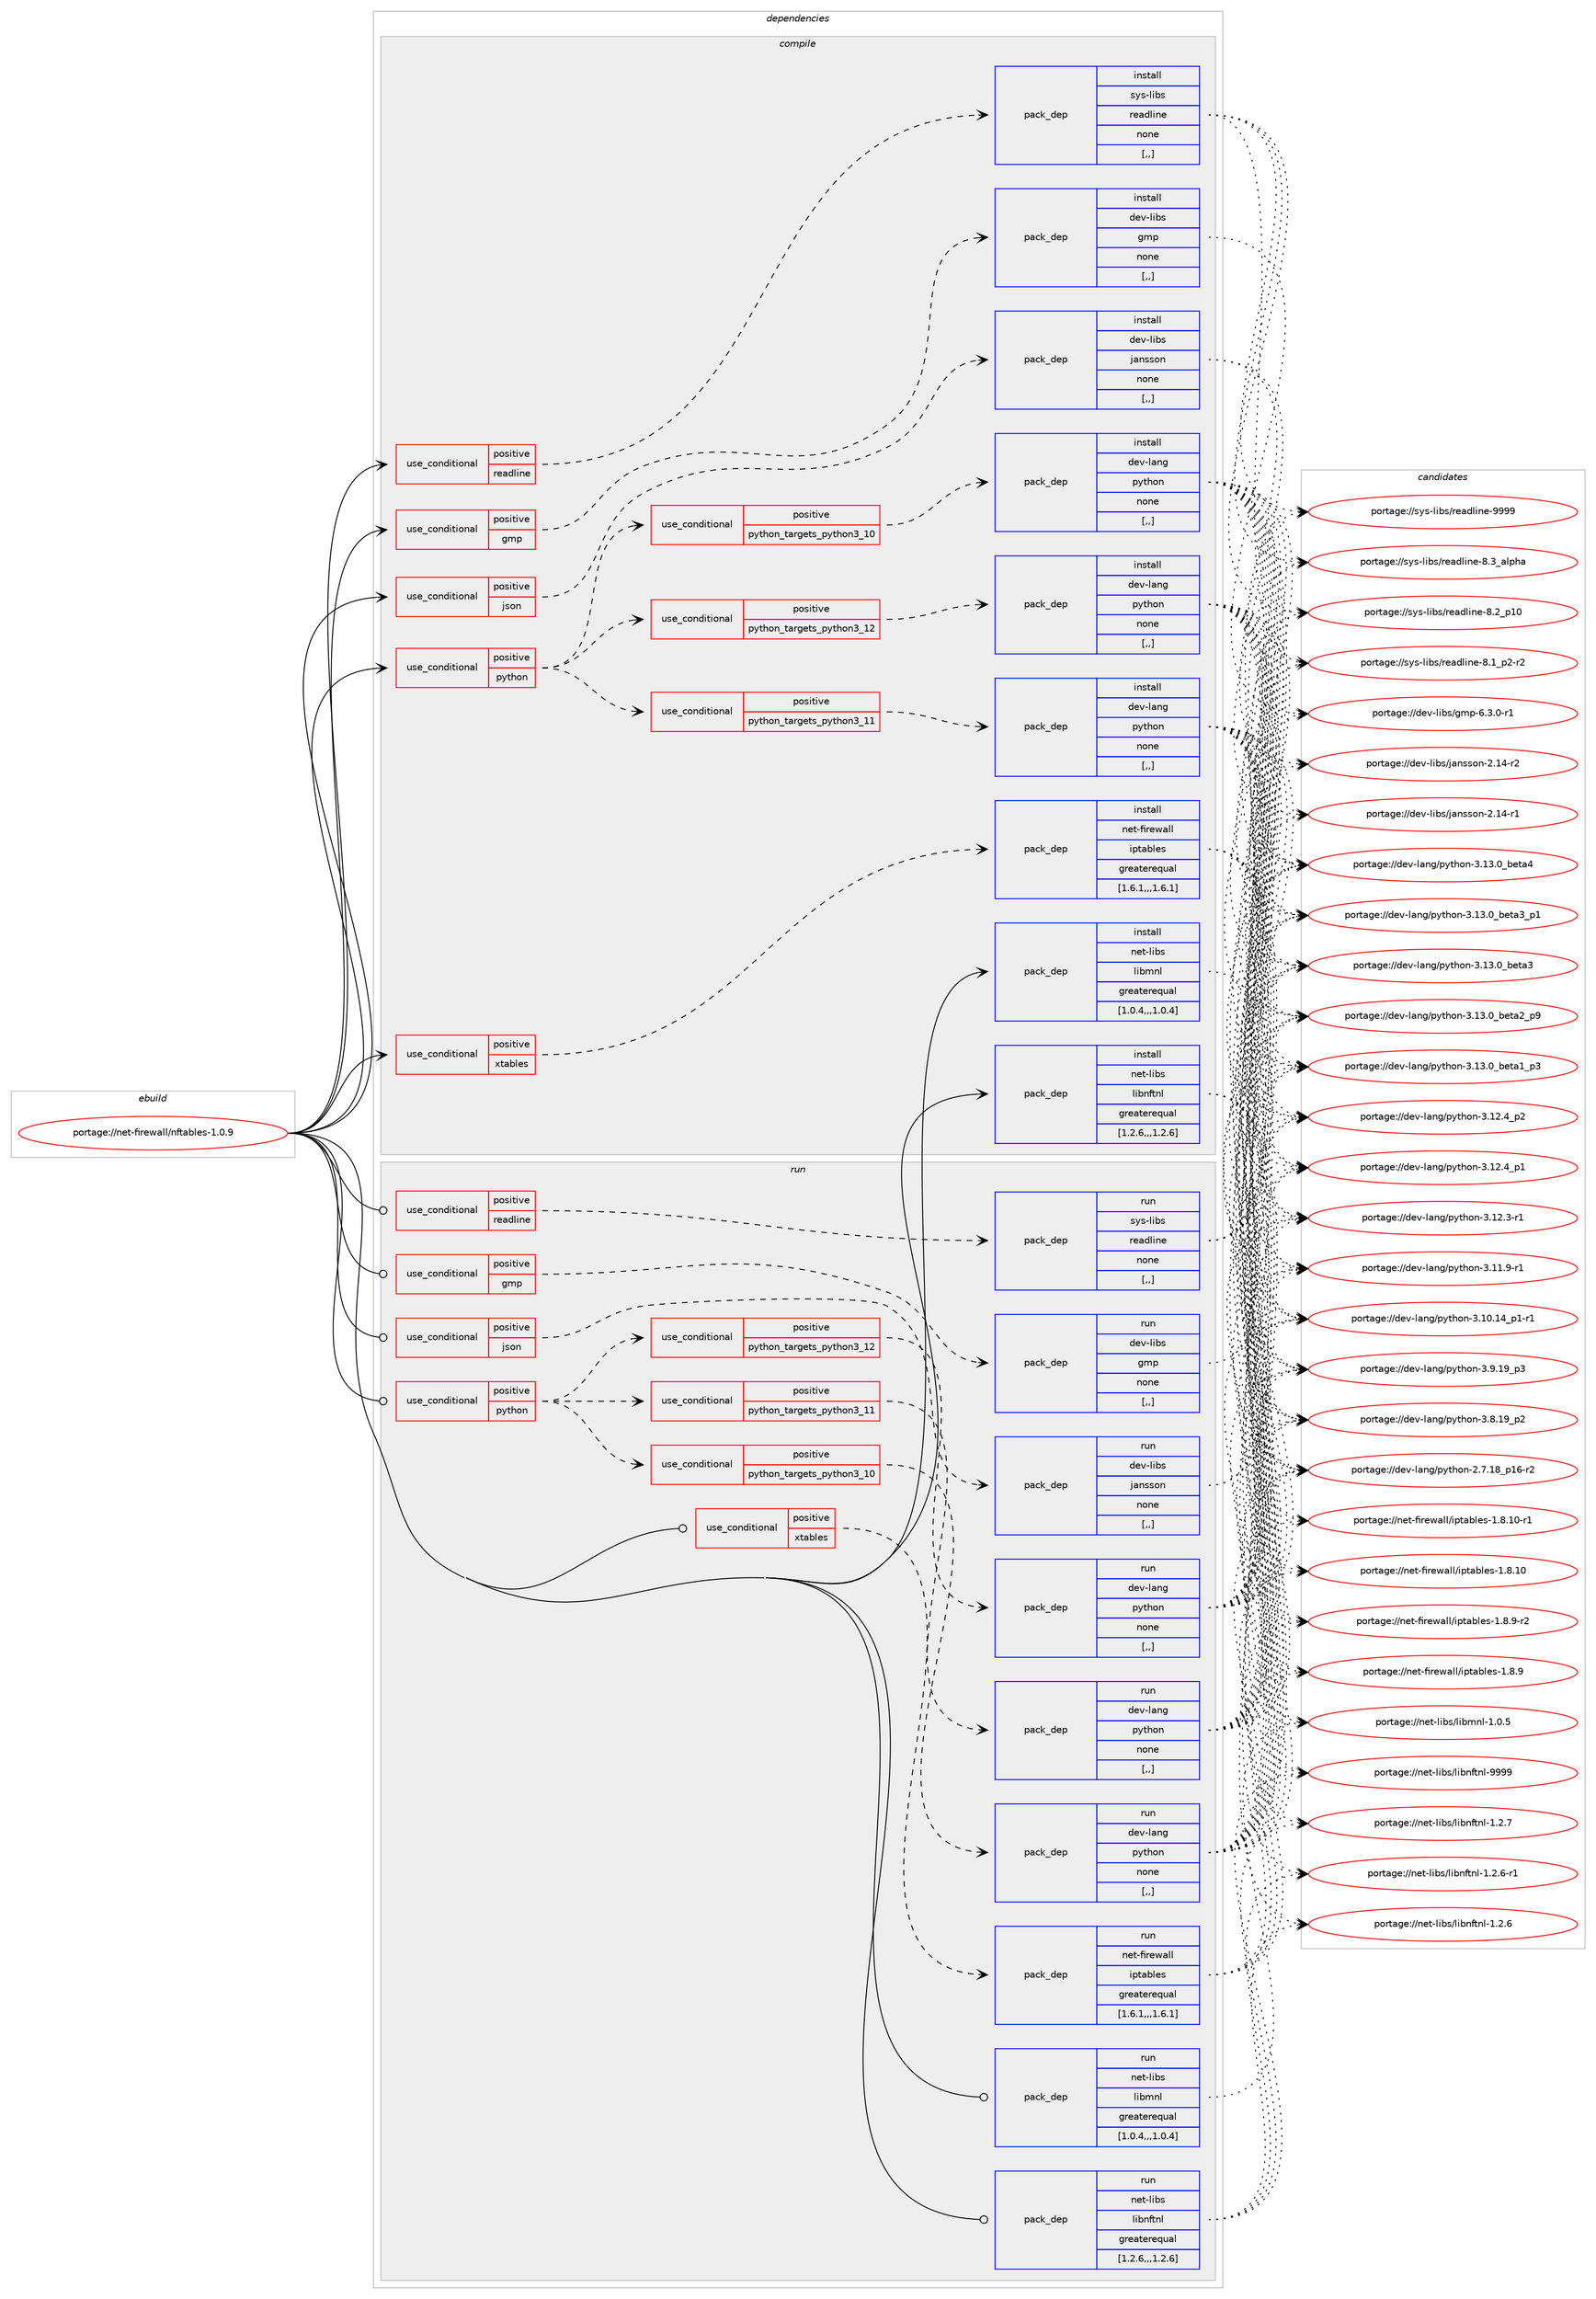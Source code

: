 digraph prolog {

# *************
# Graph options
# *************

newrank=true;
concentrate=true;
compound=true;
graph [rankdir=LR,fontname=Helvetica,fontsize=10,ranksep=1.5];#, ranksep=2.5, nodesep=0.2];
edge  [arrowhead=vee];
node  [fontname=Helvetica,fontsize=10];

# **********
# The ebuild
# **********

subgraph cluster_leftcol {
color=gray;
label=<<i>ebuild</i>>;
id [label="portage://net-firewall/nftables-1.0.9", color=red, width=4, href="../net-firewall/nftables-1.0.9.svg"];
}

# ****************
# The dependencies
# ****************

subgraph cluster_midcol {
color=gray;
label=<<i>dependencies</i>>;
subgraph cluster_compile {
fillcolor="#eeeeee";
style=filled;
label=<<i>compile</i>>;
subgraph cond90070 {
dependency346948 [label=<<TABLE BORDER="0" CELLBORDER="1" CELLSPACING="0" CELLPADDING="4"><TR><TD ROWSPAN="3" CELLPADDING="10">use_conditional</TD></TR><TR><TD>positive</TD></TR><TR><TD>gmp</TD></TR></TABLE>>, shape=none, color=red];
subgraph pack254285 {
dependency346949 [label=<<TABLE BORDER="0" CELLBORDER="1" CELLSPACING="0" CELLPADDING="4" WIDTH="220"><TR><TD ROWSPAN="6" CELLPADDING="30">pack_dep</TD></TR><TR><TD WIDTH="110">install</TD></TR><TR><TD>dev-libs</TD></TR><TR><TD>gmp</TD></TR><TR><TD>none</TD></TR><TR><TD>[,,]</TD></TR></TABLE>>, shape=none, color=blue];
}
dependency346948:e -> dependency346949:w [weight=20,style="dashed",arrowhead="vee"];
}
id:e -> dependency346948:w [weight=20,style="solid",arrowhead="vee"];
subgraph cond90071 {
dependency346950 [label=<<TABLE BORDER="0" CELLBORDER="1" CELLSPACING="0" CELLPADDING="4"><TR><TD ROWSPAN="3" CELLPADDING="10">use_conditional</TD></TR><TR><TD>positive</TD></TR><TR><TD>json</TD></TR></TABLE>>, shape=none, color=red];
subgraph pack254286 {
dependency346951 [label=<<TABLE BORDER="0" CELLBORDER="1" CELLSPACING="0" CELLPADDING="4" WIDTH="220"><TR><TD ROWSPAN="6" CELLPADDING="30">pack_dep</TD></TR><TR><TD WIDTH="110">install</TD></TR><TR><TD>dev-libs</TD></TR><TR><TD>jansson</TD></TR><TR><TD>none</TD></TR><TR><TD>[,,]</TD></TR></TABLE>>, shape=none, color=blue];
}
dependency346950:e -> dependency346951:w [weight=20,style="dashed",arrowhead="vee"];
}
id:e -> dependency346950:w [weight=20,style="solid",arrowhead="vee"];
subgraph cond90072 {
dependency346952 [label=<<TABLE BORDER="0" CELLBORDER="1" CELLSPACING="0" CELLPADDING="4"><TR><TD ROWSPAN="3" CELLPADDING="10">use_conditional</TD></TR><TR><TD>positive</TD></TR><TR><TD>python</TD></TR></TABLE>>, shape=none, color=red];
subgraph cond90073 {
dependency346953 [label=<<TABLE BORDER="0" CELLBORDER="1" CELLSPACING="0" CELLPADDING="4"><TR><TD ROWSPAN="3" CELLPADDING="10">use_conditional</TD></TR><TR><TD>positive</TD></TR><TR><TD>python_targets_python3_10</TD></TR></TABLE>>, shape=none, color=red];
subgraph pack254287 {
dependency346954 [label=<<TABLE BORDER="0" CELLBORDER="1" CELLSPACING="0" CELLPADDING="4" WIDTH="220"><TR><TD ROWSPAN="6" CELLPADDING="30">pack_dep</TD></TR><TR><TD WIDTH="110">install</TD></TR><TR><TD>dev-lang</TD></TR><TR><TD>python</TD></TR><TR><TD>none</TD></TR><TR><TD>[,,]</TD></TR></TABLE>>, shape=none, color=blue];
}
dependency346953:e -> dependency346954:w [weight=20,style="dashed",arrowhead="vee"];
}
dependency346952:e -> dependency346953:w [weight=20,style="dashed",arrowhead="vee"];
subgraph cond90074 {
dependency346955 [label=<<TABLE BORDER="0" CELLBORDER="1" CELLSPACING="0" CELLPADDING="4"><TR><TD ROWSPAN="3" CELLPADDING="10">use_conditional</TD></TR><TR><TD>positive</TD></TR><TR><TD>python_targets_python3_11</TD></TR></TABLE>>, shape=none, color=red];
subgraph pack254288 {
dependency346956 [label=<<TABLE BORDER="0" CELLBORDER="1" CELLSPACING="0" CELLPADDING="4" WIDTH="220"><TR><TD ROWSPAN="6" CELLPADDING="30">pack_dep</TD></TR><TR><TD WIDTH="110">install</TD></TR><TR><TD>dev-lang</TD></TR><TR><TD>python</TD></TR><TR><TD>none</TD></TR><TR><TD>[,,]</TD></TR></TABLE>>, shape=none, color=blue];
}
dependency346955:e -> dependency346956:w [weight=20,style="dashed",arrowhead="vee"];
}
dependency346952:e -> dependency346955:w [weight=20,style="dashed",arrowhead="vee"];
subgraph cond90075 {
dependency346957 [label=<<TABLE BORDER="0" CELLBORDER="1" CELLSPACING="0" CELLPADDING="4"><TR><TD ROWSPAN="3" CELLPADDING="10">use_conditional</TD></TR><TR><TD>positive</TD></TR><TR><TD>python_targets_python3_12</TD></TR></TABLE>>, shape=none, color=red];
subgraph pack254289 {
dependency346958 [label=<<TABLE BORDER="0" CELLBORDER="1" CELLSPACING="0" CELLPADDING="4" WIDTH="220"><TR><TD ROWSPAN="6" CELLPADDING="30">pack_dep</TD></TR><TR><TD WIDTH="110">install</TD></TR><TR><TD>dev-lang</TD></TR><TR><TD>python</TD></TR><TR><TD>none</TD></TR><TR><TD>[,,]</TD></TR></TABLE>>, shape=none, color=blue];
}
dependency346957:e -> dependency346958:w [weight=20,style="dashed",arrowhead="vee"];
}
dependency346952:e -> dependency346957:w [weight=20,style="dashed",arrowhead="vee"];
}
id:e -> dependency346952:w [weight=20,style="solid",arrowhead="vee"];
subgraph cond90076 {
dependency346959 [label=<<TABLE BORDER="0" CELLBORDER="1" CELLSPACING="0" CELLPADDING="4"><TR><TD ROWSPAN="3" CELLPADDING="10">use_conditional</TD></TR><TR><TD>positive</TD></TR><TR><TD>readline</TD></TR></TABLE>>, shape=none, color=red];
subgraph pack254290 {
dependency346960 [label=<<TABLE BORDER="0" CELLBORDER="1" CELLSPACING="0" CELLPADDING="4" WIDTH="220"><TR><TD ROWSPAN="6" CELLPADDING="30">pack_dep</TD></TR><TR><TD WIDTH="110">install</TD></TR><TR><TD>sys-libs</TD></TR><TR><TD>readline</TD></TR><TR><TD>none</TD></TR><TR><TD>[,,]</TD></TR></TABLE>>, shape=none, color=blue];
}
dependency346959:e -> dependency346960:w [weight=20,style="dashed",arrowhead="vee"];
}
id:e -> dependency346959:w [weight=20,style="solid",arrowhead="vee"];
subgraph cond90077 {
dependency346961 [label=<<TABLE BORDER="0" CELLBORDER="1" CELLSPACING="0" CELLPADDING="4"><TR><TD ROWSPAN="3" CELLPADDING="10">use_conditional</TD></TR><TR><TD>positive</TD></TR><TR><TD>xtables</TD></TR></TABLE>>, shape=none, color=red];
subgraph pack254291 {
dependency346962 [label=<<TABLE BORDER="0" CELLBORDER="1" CELLSPACING="0" CELLPADDING="4" WIDTH="220"><TR><TD ROWSPAN="6" CELLPADDING="30">pack_dep</TD></TR><TR><TD WIDTH="110">install</TD></TR><TR><TD>net-firewall</TD></TR><TR><TD>iptables</TD></TR><TR><TD>greaterequal</TD></TR><TR><TD>[1.6.1,,,1.6.1]</TD></TR></TABLE>>, shape=none, color=blue];
}
dependency346961:e -> dependency346962:w [weight=20,style="dashed",arrowhead="vee"];
}
id:e -> dependency346961:w [weight=20,style="solid",arrowhead="vee"];
subgraph pack254292 {
dependency346963 [label=<<TABLE BORDER="0" CELLBORDER="1" CELLSPACING="0" CELLPADDING="4" WIDTH="220"><TR><TD ROWSPAN="6" CELLPADDING="30">pack_dep</TD></TR><TR><TD WIDTH="110">install</TD></TR><TR><TD>net-libs</TD></TR><TR><TD>libmnl</TD></TR><TR><TD>greaterequal</TD></TR><TR><TD>[1.0.4,,,1.0.4]</TD></TR></TABLE>>, shape=none, color=blue];
}
id:e -> dependency346963:w [weight=20,style="solid",arrowhead="vee"];
subgraph pack254293 {
dependency346964 [label=<<TABLE BORDER="0" CELLBORDER="1" CELLSPACING="0" CELLPADDING="4" WIDTH="220"><TR><TD ROWSPAN="6" CELLPADDING="30">pack_dep</TD></TR><TR><TD WIDTH="110">install</TD></TR><TR><TD>net-libs</TD></TR><TR><TD>libnftnl</TD></TR><TR><TD>greaterequal</TD></TR><TR><TD>[1.2.6,,,1.2.6]</TD></TR></TABLE>>, shape=none, color=blue];
}
id:e -> dependency346964:w [weight=20,style="solid",arrowhead="vee"];
}
subgraph cluster_compileandrun {
fillcolor="#eeeeee";
style=filled;
label=<<i>compile and run</i>>;
}
subgraph cluster_run {
fillcolor="#eeeeee";
style=filled;
label=<<i>run</i>>;
subgraph cond90078 {
dependency346965 [label=<<TABLE BORDER="0" CELLBORDER="1" CELLSPACING="0" CELLPADDING="4"><TR><TD ROWSPAN="3" CELLPADDING="10">use_conditional</TD></TR><TR><TD>positive</TD></TR><TR><TD>gmp</TD></TR></TABLE>>, shape=none, color=red];
subgraph pack254294 {
dependency346966 [label=<<TABLE BORDER="0" CELLBORDER="1" CELLSPACING="0" CELLPADDING="4" WIDTH="220"><TR><TD ROWSPAN="6" CELLPADDING="30">pack_dep</TD></TR><TR><TD WIDTH="110">run</TD></TR><TR><TD>dev-libs</TD></TR><TR><TD>gmp</TD></TR><TR><TD>none</TD></TR><TR><TD>[,,]</TD></TR></TABLE>>, shape=none, color=blue];
}
dependency346965:e -> dependency346966:w [weight=20,style="dashed",arrowhead="vee"];
}
id:e -> dependency346965:w [weight=20,style="solid",arrowhead="odot"];
subgraph cond90079 {
dependency346967 [label=<<TABLE BORDER="0" CELLBORDER="1" CELLSPACING="0" CELLPADDING="4"><TR><TD ROWSPAN="3" CELLPADDING="10">use_conditional</TD></TR><TR><TD>positive</TD></TR><TR><TD>json</TD></TR></TABLE>>, shape=none, color=red];
subgraph pack254295 {
dependency346968 [label=<<TABLE BORDER="0" CELLBORDER="1" CELLSPACING="0" CELLPADDING="4" WIDTH="220"><TR><TD ROWSPAN="6" CELLPADDING="30">pack_dep</TD></TR><TR><TD WIDTH="110">run</TD></TR><TR><TD>dev-libs</TD></TR><TR><TD>jansson</TD></TR><TR><TD>none</TD></TR><TR><TD>[,,]</TD></TR></TABLE>>, shape=none, color=blue];
}
dependency346967:e -> dependency346968:w [weight=20,style="dashed",arrowhead="vee"];
}
id:e -> dependency346967:w [weight=20,style="solid",arrowhead="odot"];
subgraph cond90080 {
dependency346969 [label=<<TABLE BORDER="0" CELLBORDER="1" CELLSPACING="0" CELLPADDING="4"><TR><TD ROWSPAN="3" CELLPADDING="10">use_conditional</TD></TR><TR><TD>positive</TD></TR><TR><TD>python</TD></TR></TABLE>>, shape=none, color=red];
subgraph cond90081 {
dependency346970 [label=<<TABLE BORDER="0" CELLBORDER="1" CELLSPACING="0" CELLPADDING="4"><TR><TD ROWSPAN="3" CELLPADDING="10">use_conditional</TD></TR><TR><TD>positive</TD></TR><TR><TD>python_targets_python3_10</TD></TR></TABLE>>, shape=none, color=red];
subgraph pack254296 {
dependency346971 [label=<<TABLE BORDER="0" CELLBORDER="1" CELLSPACING="0" CELLPADDING="4" WIDTH="220"><TR><TD ROWSPAN="6" CELLPADDING="30">pack_dep</TD></TR><TR><TD WIDTH="110">run</TD></TR><TR><TD>dev-lang</TD></TR><TR><TD>python</TD></TR><TR><TD>none</TD></TR><TR><TD>[,,]</TD></TR></TABLE>>, shape=none, color=blue];
}
dependency346970:e -> dependency346971:w [weight=20,style="dashed",arrowhead="vee"];
}
dependency346969:e -> dependency346970:w [weight=20,style="dashed",arrowhead="vee"];
subgraph cond90082 {
dependency346972 [label=<<TABLE BORDER="0" CELLBORDER="1" CELLSPACING="0" CELLPADDING="4"><TR><TD ROWSPAN="3" CELLPADDING="10">use_conditional</TD></TR><TR><TD>positive</TD></TR><TR><TD>python_targets_python3_11</TD></TR></TABLE>>, shape=none, color=red];
subgraph pack254297 {
dependency346973 [label=<<TABLE BORDER="0" CELLBORDER="1" CELLSPACING="0" CELLPADDING="4" WIDTH="220"><TR><TD ROWSPAN="6" CELLPADDING="30">pack_dep</TD></TR><TR><TD WIDTH="110">run</TD></TR><TR><TD>dev-lang</TD></TR><TR><TD>python</TD></TR><TR><TD>none</TD></TR><TR><TD>[,,]</TD></TR></TABLE>>, shape=none, color=blue];
}
dependency346972:e -> dependency346973:w [weight=20,style="dashed",arrowhead="vee"];
}
dependency346969:e -> dependency346972:w [weight=20,style="dashed",arrowhead="vee"];
subgraph cond90083 {
dependency346974 [label=<<TABLE BORDER="0" CELLBORDER="1" CELLSPACING="0" CELLPADDING="4"><TR><TD ROWSPAN="3" CELLPADDING="10">use_conditional</TD></TR><TR><TD>positive</TD></TR><TR><TD>python_targets_python3_12</TD></TR></TABLE>>, shape=none, color=red];
subgraph pack254298 {
dependency346975 [label=<<TABLE BORDER="0" CELLBORDER="1" CELLSPACING="0" CELLPADDING="4" WIDTH="220"><TR><TD ROWSPAN="6" CELLPADDING="30">pack_dep</TD></TR><TR><TD WIDTH="110">run</TD></TR><TR><TD>dev-lang</TD></TR><TR><TD>python</TD></TR><TR><TD>none</TD></TR><TR><TD>[,,]</TD></TR></TABLE>>, shape=none, color=blue];
}
dependency346974:e -> dependency346975:w [weight=20,style="dashed",arrowhead="vee"];
}
dependency346969:e -> dependency346974:w [weight=20,style="dashed",arrowhead="vee"];
}
id:e -> dependency346969:w [weight=20,style="solid",arrowhead="odot"];
subgraph cond90084 {
dependency346976 [label=<<TABLE BORDER="0" CELLBORDER="1" CELLSPACING="0" CELLPADDING="4"><TR><TD ROWSPAN="3" CELLPADDING="10">use_conditional</TD></TR><TR><TD>positive</TD></TR><TR><TD>readline</TD></TR></TABLE>>, shape=none, color=red];
subgraph pack254299 {
dependency346977 [label=<<TABLE BORDER="0" CELLBORDER="1" CELLSPACING="0" CELLPADDING="4" WIDTH="220"><TR><TD ROWSPAN="6" CELLPADDING="30">pack_dep</TD></TR><TR><TD WIDTH="110">run</TD></TR><TR><TD>sys-libs</TD></TR><TR><TD>readline</TD></TR><TR><TD>none</TD></TR><TR><TD>[,,]</TD></TR></TABLE>>, shape=none, color=blue];
}
dependency346976:e -> dependency346977:w [weight=20,style="dashed",arrowhead="vee"];
}
id:e -> dependency346976:w [weight=20,style="solid",arrowhead="odot"];
subgraph cond90085 {
dependency346978 [label=<<TABLE BORDER="0" CELLBORDER="1" CELLSPACING="0" CELLPADDING="4"><TR><TD ROWSPAN="3" CELLPADDING="10">use_conditional</TD></TR><TR><TD>positive</TD></TR><TR><TD>xtables</TD></TR></TABLE>>, shape=none, color=red];
subgraph pack254300 {
dependency346979 [label=<<TABLE BORDER="0" CELLBORDER="1" CELLSPACING="0" CELLPADDING="4" WIDTH="220"><TR><TD ROWSPAN="6" CELLPADDING="30">pack_dep</TD></TR><TR><TD WIDTH="110">run</TD></TR><TR><TD>net-firewall</TD></TR><TR><TD>iptables</TD></TR><TR><TD>greaterequal</TD></TR><TR><TD>[1.6.1,,,1.6.1]</TD></TR></TABLE>>, shape=none, color=blue];
}
dependency346978:e -> dependency346979:w [weight=20,style="dashed",arrowhead="vee"];
}
id:e -> dependency346978:w [weight=20,style="solid",arrowhead="odot"];
subgraph pack254301 {
dependency346980 [label=<<TABLE BORDER="0" CELLBORDER="1" CELLSPACING="0" CELLPADDING="4" WIDTH="220"><TR><TD ROWSPAN="6" CELLPADDING="30">pack_dep</TD></TR><TR><TD WIDTH="110">run</TD></TR><TR><TD>net-libs</TD></TR><TR><TD>libmnl</TD></TR><TR><TD>greaterequal</TD></TR><TR><TD>[1.0.4,,,1.0.4]</TD></TR></TABLE>>, shape=none, color=blue];
}
id:e -> dependency346980:w [weight=20,style="solid",arrowhead="odot"];
subgraph pack254302 {
dependency346981 [label=<<TABLE BORDER="0" CELLBORDER="1" CELLSPACING="0" CELLPADDING="4" WIDTH="220"><TR><TD ROWSPAN="6" CELLPADDING="30">pack_dep</TD></TR><TR><TD WIDTH="110">run</TD></TR><TR><TD>net-libs</TD></TR><TR><TD>libnftnl</TD></TR><TR><TD>greaterequal</TD></TR><TR><TD>[1.2.6,,,1.2.6]</TD></TR></TABLE>>, shape=none, color=blue];
}
id:e -> dependency346981:w [weight=20,style="solid",arrowhead="odot"];
}
}

# **************
# The candidates
# **************

subgraph cluster_choices {
rank=same;
color=gray;
label=<<i>candidates</i>>;

subgraph choice254285 {
color=black;
nodesep=1;
choice1001011184510810598115471031091124554465146484511449 [label="portage://dev-libs/gmp-6.3.0-r1", color=red, width=4,href="../dev-libs/gmp-6.3.0-r1.svg"];
dependency346949:e -> choice1001011184510810598115471031091124554465146484511449:w [style=dotted,weight="100"];
}
subgraph choice254286 {
color=black;
nodesep=1;
choice1001011184510810598115471069711011511511111045504649524511450 [label="portage://dev-libs/jansson-2.14-r2", color=red, width=4,href="../dev-libs/jansson-2.14-r2.svg"];
choice1001011184510810598115471069711011511511111045504649524511449 [label="portage://dev-libs/jansson-2.14-r1", color=red, width=4,href="../dev-libs/jansson-2.14-r1.svg"];
dependency346951:e -> choice1001011184510810598115471069711011511511111045504649524511450:w [style=dotted,weight="100"];
dependency346951:e -> choice1001011184510810598115471069711011511511111045504649524511449:w [style=dotted,weight="100"];
}
subgraph choice254287 {
color=black;
nodesep=1;
choice1001011184510897110103471121211161041111104551464951464895981011169752 [label="portage://dev-lang/python-3.13.0_beta4", color=red, width=4,href="../dev-lang/python-3.13.0_beta4.svg"];
choice10010111845108971101034711212111610411111045514649514648959810111697519511249 [label="portage://dev-lang/python-3.13.0_beta3_p1", color=red, width=4,href="../dev-lang/python-3.13.0_beta3_p1.svg"];
choice1001011184510897110103471121211161041111104551464951464895981011169751 [label="portage://dev-lang/python-3.13.0_beta3", color=red, width=4,href="../dev-lang/python-3.13.0_beta3.svg"];
choice10010111845108971101034711212111610411111045514649514648959810111697509511257 [label="portage://dev-lang/python-3.13.0_beta2_p9", color=red, width=4,href="../dev-lang/python-3.13.0_beta2_p9.svg"];
choice10010111845108971101034711212111610411111045514649514648959810111697499511251 [label="portage://dev-lang/python-3.13.0_beta1_p3", color=red, width=4,href="../dev-lang/python-3.13.0_beta1_p3.svg"];
choice100101118451089711010347112121116104111110455146495046529511250 [label="portage://dev-lang/python-3.12.4_p2", color=red, width=4,href="../dev-lang/python-3.12.4_p2.svg"];
choice100101118451089711010347112121116104111110455146495046529511249 [label="portage://dev-lang/python-3.12.4_p1", color=red, width=4,href="../dev-lang/python-3.12.4_p1.svg"];
choice100101118451089711010347112121116104111110455146495046514511449 [label="portage://dev-lang/python-3.12.3-r1", color=red, width=4,href="../dev-lang/python-3.12.3-r1.svg"];
choice100101118451089711010347112121116104111110455146494946574511449 [label="portage://dev-lang/python-3.11.9-r1", color=red, width=4,href="../dev-lang/python-3.11.9-r1.svg"];
choice100101118451089711010347112121116104111110455146494846495295112494511449 [label="portage://dev-lang/python-3.10.14_p1-r1", color=red, width=4,href="../dev-lang/python-3.10.14_p1-r1.svg"];
choice100101118451089711010347112121116104111110455146574649579511251 [label="portage://dev-lang/python-3.9.19_p3", color=red, width=4,href="../dev-lang/python-3.9.19_p3.svg"];
choice100101118451089711010347112121116104111110455146564649579511250 [label="portage://dev-lang/python-3.8.19_p2", color=red, width=4,href="../dev-lang/python-3.8.19_p2.svg"];
choice100101118451089711010347112121116104111110455046554649569511249544511450 [label="portage://dev-lang/python-2.7.18_p16-r2", color=red, width=4,href="../dev-lang/python-2.7.18_p16-r2.svg"];
dependency346954:e -> choice1001011184510897110103471121211161041111104551464951464895981011169752:w [style=dotted,weight="100"];
dependency346954:e -> choice10010111845108971101034711212111610411111045514649514648959810111697519511249:w [style=dotted,weight="100"];
dependency346954:e -> choice1001011184510897110103471121211161041111104551464951464895981011169751:w [style=dotted,weight="100"];
dependency346954:e -> choice10010111845108971101034711212111610411111045514649514648959810111697509511257:w [style=dotted,weight="100"];
dependency346954:e -> choice10010111845108971101034711212111610411111045514649514648959810111697499511251:w [style=dotted,weight="100"];
dependency346954:e -> choice100101118451089711010347112121116104111110455146495046529511250:w [style=dotted,weight="100"];
dependency346954:e -> choice100101118451089711010347112121116104111110455146495046529511249:w [style=dotted,weight="100"];
dependency346954:e -> choice100101118451089711010347112121116104111110455146495046514511449:w [style=dotted,weight="100"];
dependency346954:e -> choice100101118451089711010347112121116104111110455146494946574511449:w [style=dotted,weight="100"];
dependency346954:e -> choice100101118451089711010347112121116104111110455146494846495295112494511449:w [style=dotted,weight="100"];
dependency346954:e -> choice100101118451089711010347112121116104111110455146574649579511251:w [style=dotted,weight="100"];
dependency346954:e -> choice100101118451089711010347112121116104111110455146564649579511250:w [style=dotted,weight="100"];
dependency346954:e -> choice100101118451089711010347112121116104111110455046554649569511249544511450:w [style=dotted,weight="100"];
}
subgraph choice254288 {
color=black;
nodesep=1;
choice1001011184510897110103471121211161041111104551464951464895981011169752 [label="portage://dev-lang/python-3.13.0_beta4", color=red, width=4,href="../dev-lang/python-3.13.0_beta4.svg"];
choice10010111845108971101034711212111610411111045514649514648959810111697519511249 [label="portage://dev-lang/python-3.13.0_beta3_p1", color=red, width=4,href="../dev-lang/python-3.13.0_beta3_p1.svg"];
choice1001011184510897110103471121211161041111104551464951464895981011169751 [label="portage://dev-lang/python-3.13.0_beta3", color=red, width=4,href="../dev-lang/python-3.13.0_beta3.svg"];
choice10010111845108971101034711212111610411111045514649514648959810111697509511257 [label="portage://dev-lang/python-3.13.0_beta2_p9", color=red, width=4,href="../dev-lang/python-3.13.0_beta2_p9.svg"];
choice10010111845108971101034711212111610411111045514649514648959810111697499511251 [label="portage://dev-lang/python-3.13.0_beta1_p3", color=red, width=4,href="../dev-lang/python-3.13.0_beta1_p3.svg"];
choice100101118451089711010347112121116104111110455146495046529511250 [label="portage://dev-lang/python-3.12.4_p2", color=red, width=4,href="../dev-lang/python-3.12.4_p2.svg"];
choice100101118451089711010347112121116104111110455146495046529511249 [label="portage://dev-lang/python-3.12.4_p1", color=red, width=4,href="../dev-lang/python-3.12.4_p1.svg"];
choice100101118451089711010347112121116104111110455146495046514511449 [label="portage://dev-lang/python-3.12.3-r1", color=red, width=4,href="../dev-lang/python-3.12.3-r1.svg"];
choice100101118451089711010347112121116104111110455146494946574511449 [label="portage://dev-lang/python-3.11.9-r1", color=red, width=4,href="../dev-lang/python-3.11.9-r1.svg"];
choice100101118451089711010347112121116104111110455146494846495295112494511449 [label="portage://dev-lang/python-3.10.14_p1-r1", color=red, width=4,href="../dev-lang/python-3.10.14_p1-r1.svg"];
choice100101118451089711010347112121116104111110455146574649579511251 [label="portage://dev-lang/python-3.9.19_p3", color=red, width=4,href="../dev-lang/python-3.9.19_p3.svg"];
choice100101118451089711010347112121116104111110455146564649579511250 [label="portage://dev-lang/python-3.8.19_p2", color=red, width=4,href="../dev-lang/python-3.8.19_p2.svg"];
choice100101118451089711010347112121116104111110455046554649569511249544511450 [label="portage://dev-lang/python-2.7.18_p16-r2", color=red, width=4,href="../dev-lang/python-2.7.18_p16-r2.svg"];
dependency346956:e -> choice1001011184510897110103471121211161041111104551464951464895981011169752:w [style=dotted,weight="100"];
dependency346956:e -> choice10010111845108971101034711212111610411111045514649514648959810111697519511249:w [style=dotted,weight="100"];
dependency346956:e -> choice1001011184510897110103471121211161041111104551464951464895981011169751:w [style=dotted,weight="100"];
dependency346956:e -> choice10010111845108971101034711212111610411111045514649514648959810111697509511257:w [style=dotted,weight="100"];
dependency346956:e -> choice10010111845108971101034711212111610411111045514649514648959810111697499511251:w [style=dotted,weight="100"];
dependency346956:e -> choice100101118451089711010347112121116104111110455146495046529511250:w [style=dotted,weight="100"];
dependency346956:e -> choice100101118451089711010347112121116104111110455146495046529511249:w [style=dotted,weight="100"];
dependency346956:e -> choice100101118451089711010347112121116104111110455146495046514511449:w [style=dotted,weight="100"];
dependency346956:e -> choice100101118451089711010347112121116104111110455146494946574511449:w [style=dotted,weight="100"];
dependency346956:e -> choice100101118451089711010347112121116104111110455146494846495295112494511449:w [style=dotted,weight="100"];
dependency346956:e -> choice100101118451089711010347112121116104111110455146574649579511251:w [style=dotted,weight="100"];
dependency346956:e -> choice100101118451089711010347112121116104111110455146564649579511250:w [style=dotted,weight="100"];
dependency346956:e -> choice100101118451089711010347112121116104111110455046554649569511249544511450:w [style=dotted,weight="100"];
}
subgraph choice254289 {
color=black;
nodesep=1;
choice1001011184510897110103471121211161041111104551464951464895981011169752 [label="portage://dev-lang/python-3.13.0_beta4", color=red, width=4,href="../dev-lang/python-3.13.0_beta4.svg"];
choice10010111845108971101034711212111610411111045514649514648959810111697519511249 [label="portage://dev-lang/python-3.13.0_beta3_p1", color=red, width=4,href="../dev-lang/python-3.13.0_beta3_p1.svg"];
choice1001011184510897110103471121211161041111104551464951464895981011169751 [label="portage://dev-lang/python-3.13.0_beta3", color=red, width=4,href="../dev-lang/python-3.13.0_beta3.svg"];
choice10010111845108971101034711212111610411111045514649514648959810111697509511257 [label="portage://dev-lang/python-3.13.0_beta2_p9", color=red, width=4,href="../dev-lang/python-3.13.0_beta2_p9.svg"];
choice10010111845108971101034711212111610411111045514649514648959810111697499511251 [label="portage://dev-lang/python-3.13.0_beta1_p3", color=red, width=4,href="../dev-lang/python-3.13.0_beta1_p3.svg"];
choice100101118451089711010347112121116104111110455146495046529511250 [label="portage://dev-lang/python-3.12.4_p2", color=red, width=4,href="../dev-lang/python-3.12.4_p2.svg"];
choice100101118451089711010347112121116104111110455146495046529511249 [label="portage://dev-lang/python-3.12.4_p1", color=red, width=4,href="../dev-lang/python-3.12.4_p1.svg"];
choice100101118451089711010347112121116104111110455146495046514511449 [label="portage://dev-lang/python-3.12.3-r1", color=red, width=4,href="../dev-lang/python-3.12.3-r1.svg"];
choice100101118451089711010347112121116104111110455146494946574511449 [label="portage://dev-lang/python-3.11.9-r1", color=red, width=4,href="../dev-lang/python-3.11.9-r1.svg"];
choice100101118451089711010347112121116104111110455146494846495295112494511449 [label="portage://dev-lang/python-3.10.14_p1-r1", color=red, width=4,href="../dev-lang/python-3.10.14_p1-r1.svg"];
choice100101118451089711010347112121116104111110455146574649579511251 [label="portage://dev-lang/python-3.9.19_p3", color=red, width=4,href="../dev-lang/python-3.9.19_p3.svg"];
choice100101118451089711010347112121116104111110455146564649579511250 [label="portage://dev-lang/python-3.8.19_p2", color=red, width=4,href="../dev-lang/python-3.8.19_p2.svg"];
choice100101118451089711010347112121116104111110455046554649569511249544511450 [label="portage://dev-lang/python-2.7.18_p16-r2", color=red, width=4,href="../dev-lang/python-2.7.18_p16-r2.svg"];
dependency346958:e -> choice1001011184510897110103471121211161041111104551464951464895981011169752:w [style=dotted,weight="100"];
dependency346958:e -> choice10010111845108971101034711212111610411111045514649514648959810111697519511249:w [style=dotted,weight="100"];
dependency346958:e -> choice1001011184510897110103471121211161041111104551464951464895981011169751:w [style=dotted,weight="100"];
dependency346958:e -> choice10010111845108971101034711212111610411111045514649514648959810111697509511257:w [style=dotted,weight="100"];
dependency346958:e -> choice10010111845108971101034711212111610411111045514649514648959810111697499511251:w [style=dotted,weight="100"];
dependency346958:e -> choice100101118451089711010347112121116104111110455146495046529511250:w [style=dotted,weight="100"];
dependency346958:e -> choice100101118451089711010347112121116104111110455146495046529511249:w [style=dotted,weight="100"];
dependency346958:e -> choice100101118451089711010347112121116104111110455146495046514511449:w [style=dotted,weight="100"];
dependency346958:e -> choice100101118451089711010347112121116104111110455146494946574511449:w [style=dotted,weight="100"];
dependency346958:e -> choice100101118451089711010347112121116104111110455146494846495295112494511449:w [style=dotted,weight="100"];
dependency346958:e -> choice100101118451089711010347112121116104111110455146574649579511251:w [style=dotted,weight="100"];
dependency346958:e -> choice100101118451089711010347112121116104111110455146564649579511250:w [style=dotted,weight="100"];
dependency346958:e -> choice100101118451089711010347112121116104111110455046554649569511249544511450:w [style=dotted,weight="100"];
}
subgraph choice254290 {
color=black;
nodesep=1;
choice115121115451081059811547114101971001081051101014557575757 [label="portage://sys-libs/readline-9999", color=red, width=4,href="../sys-libs/readline-9999.svg"];
choice1151211154510810598115471141019710010810511010145564651959710811210497 [label="portage://sys-libs/readline-8.3_alpha", color=red, width=4,href="../sys-libs/readline-8.3_alpha.svg"];
choice1151211154510810598115471141019710010810511010145564650951124948 [label="portage://sys-libs/readline-8.2_p10", color=red, width=4,href="../sys-libs/readline-8.2_p10.svg"];
choice115121115451081059811547114101971001081051101014556464995112504511450 [label="portage://sys-libs/readline-8.1_p2-r2", color=red, width=4,href="../sys-libs/readline-8.1_p2-r2.svg"];
dependency346960:e -> choice115121115451081059811547114101971001081051101014557575757:w [style=dotted,weight="100"];
dependency346960:e -> choice1151211154510810598115471141019710010810511010145564651959710811210497:w [style=dotted,weight="100"];
dependency346960:e -> choice1151211154510810598115471141019710010810511010145564650951124948:w [style=dotted,weight="100"];
dependency346960:e -> choice115121115451081059811547114101971001081051101014556464995112504511450:w [style=dotted,weight="100"];
}
subgraph choice254291 {
color=black;
nodesep=1;
choice1101011164510210511410111997108108471051121169798108101115454946564649484511449 [label="portage://net-firewall/iptables-1.8.10-r1", color=red, width=4,href="../net-firewall/iptables-1.8.10-r1.svg"];
choice110101116451021051141011199710810847105112116979810810111545494656464948 [label="portage://net-firewall/iptables-1.8.10", color=red, width=4,href="../net-firewall/iptables-1.8.10.svg"];
choice11010111645102105114101119971081084710511211697981081011154549465646574511450 [label="portage://net-firewall/iptables-1.8.9-r2", color=red, width=4,href="../net-firewall/iptables-1.8.9-r2.svg"];
choice1101011164510210511410111997108108471051121169798108101115454946564657 [label="portage://net-firewall/iptables-1.8.9", color=red, width=4,href="../net-firewall/iptables-1.8.9.svg"];
dependency346962:e -> choice1101011164510210511410111997108108471051121169798108101115454946564649484511449:w [style=dotted,weight="100"];
dependency346962:e -> choice110101116451021051141011199710810847105112116979810810111545494656464948:w [style=dotted,weight="100"];
dependency346962:e -> choice11010111645102105114101119971081084710511211697981081011154549465646574511450:w [style=dotted,weight="100"];
dependency346962:e -> choice1101011164510210511410111997108108471051121169798108101115454946564657:w [style=dotted,weight="100"];
}
subgraph choice254292 {
color=black;
nodesep=1;
choice11010111645108105981154710810598109110108454946484653 [label="portage://net-libs/libmnl-1.0.5", color=red, width=4,href="../net-libs/libmnl-1.0.5.svg"];
dependency346963:e -> choice11010111645108105981154710810598109110108454946484653:w [style=dotted,weight="100"];
}
subgraph choice254293 {
color=black;
nodesep=1;
choice110101116451081059811547108105981101021161101084557575757 [label="portage://net-libs/libnftnl-9999", color=red, width=4,href="../net-libs/libnftnl-9999.svg"];
choice11010111645108105981154710810598110102116110108454946504655 [label="portage://net-libs/libnftnl-1.2.7", color=red, width=4,href="../net-libs/libnftnl-1.2.7.svg"];
choice110101116451081059811547108105981101021161101084549465046544511449 [label="portage://net-libs/libnftnl-1.2.6-r1", color=red, width=4,href="../net-libs/libnftnl-1.2.6-r1.svg"];
choice11010111645108105981154710810598110102116110108454946504654 [label="portage://net-libs/libnftnl-1.2.6", color=red, width=4,href="../net-libs/libnftnl-1.2.6.svg"];
dependency346964:e -> choice110101116451081059811547108105981101021161101084557575757:w [style=dotted,weight="100"];
dependency346964:e -> choice11010111645108105981154710810598110102116110108454946504655:w [style=dotted,weight="100"];
dependency346964:e -> choice110101116451081059811547108105981101021161101084549465046544511449:w [style=dotted,weight="100"];
dependency346964:e -> choice11010111645108105981154710810598110102116110108454946504654:w [style=dotted,weight="100"];
}
subgraph choice254294 {
color=black;
nodesep=1;
choice1001011184510810598115471031091124554465146484511449 [label="portage://dev-libs/gmp-6.3.0-r1", color=red, width=4,href="../dev-libs/gmp-6.3.0-r1.svg"];
dependency346966:e -> choice1001011184510810598115471031091124554465146484511449:w [style=dotted,weight="100"];
}
subgraph choice254295 {
color=black;
nodesep=1;
choice1001011184510810598115471069711011511511111045504649524511450 [label="portage://dev-libs/jansson-2.14-r2", color=red, width=4,href="../dev-libs/jansson-2.14-r2.svg"];
choice1001011184510810598115471069711011511511111045504649524511449 [label="portage://dev-libs/jansson-2.14-r1", color=red, width=4,href="../dev-libs/jansson-2.14-r1.svg"];
dependency346968:e -> choice1001011184510810598115471069711011511511111045504649524511450:w [style=dotted,weight="100"];
dependency346968:e -> choice1001011184510810598115471069711011511511111045504649524511449:w [style=dotted,weight="100"];
}
subgraph choice254296 {
color=black;
nodesep=1;
choice1001011184510897110103471121211161041111104551464951464895981011169752 [label="portage://dev-lang/python-3.13.0_beta4", color=red, width=4,href="../dev-lang/python-3.13.0_beta4.svg"];
choice10010111845108971101034711212111610411111045514649514648959810111697519511249 [label="portage://dev-lang/python-3.13.0_beta3_p1", color=red, width=4,href="../dev-lang/python-3.13.0_beta3_p1.svg"];
choice1001011184510897110103471121211161041111104551464951464895981011169751 [label="portage://dev-lang/python-3.13.0_beta3", color=red, width=4,href="../dev-lang/python-3.13.0_beta3.svg"];
choice10010111845108971101034711212111610411111045514649514648959810111697509511257 [label="portage://dev-lang/python-3.13.0_beta2_p9", color=red, width=4,href="../dev-lang/python-3.13.0_beta2_p9.svg"];
choice10010111845108971101034711212111610411111045514649514648959810111697499511251 [label="portage://dev-lang/python-3.13.0_beta1_p3", color=red, width=4,href="../dev-lang/python-3.13.0_beta1_p3.svg"];
choice100101118451089711010347112121116104111110455146495046529511250 [label="portage://dev-lang/python-3.12.4_p2", color=red, width=4,href="../dev-lang/python-3.12.4_p2.svg"];
choice100101118451089711010347112121116104111110455146495046529511249 [label="portage://dev-lang/python-3.12.4_p1", color=red, width=4,href="../dev-lang/python-3.12.4_p1.svg"];
choice100101118451089711010347112121116104111110455146495046514511449 [label="portage://dev-lang/python-3.12.3-r1", color=red, width=4,href="../dev-lang/python-3.12.3-r1.svg"];
choice100101118451089711010347112121116104111110455146494946574511449 [label="portage://dev-lang/python-3.11.9-r1", color=red, width=4,href="../dev-lang/python-3.11.9-r1.svg"];
choice100101118451089711010347112121116104111110455146494846495295112494511449 [label="portage://dev-lang/python-3.10.14_p1-r1", color=red, width=4,href="../dev-lang/python-3.10.14_p1-r1.svg"];
choice100101118451089711010347112121116104111110455146574649579511251 [label="portage://dev-lang/python-3.9.19_p3", color=red, width=4,href="../dev-lang/python-3.9.19_p3.svg"];
choice100101118451089711010347112121116104111110455146564649579511250 [label="portage://dev-lang/python-3.8.19_p2", color=red, width=4,href="../dev-lang/python-3.8.19_p2.svg"];
choice100101118451089711010347112121116104111110455046554649569511249544511450 [label="portage://dev-lang/python-2.7.18_p16-r2", color=red, width=4,href="../dev-lang/python-2.7.18_p16-r2.svg"];
dependency346971:e -> choice1001011184510897110103471121211161041111104551464951464895981011169752:w [style=dotted,weight="100"];
dependency346971:e -> choice10010111845108971101034711212111610411111045514649514648959810111697519511249:w [style=dotted,weight="100"];
dependency346971:e -> choice1001011184510897110103471121211161041111104551464951464895981011169751:w [style=dotted,weight="100"];
dependency346971:e -> choice10010111845108971101034711212111610411111045514649514648959810111697509511257:w [style=dotted,weight="100"];
dependency346971:e -> choice10010111845108971101034711212111610411111045514649514648959810111697499511251:w [style=dotted,weight="100"];
dependency346971:e -> choice100101118451089711010347112121116104111110455146495046529511250:w [style=dotted,weight="100"];
dependency346971:e -> choice100101118451089711010347112121116104111110455146495046529511249:w [style=dotted,weight="100"];
dependency346971:e -> choice100101118451089711010347112121116104111110455146495046514511449:w [style=dotted,weight="100"];
dependency346971:e -> choice100101118451089711010347112121116104111110455146494946574511449:w [style=dotted,weight="100"];
dependency346971:e -> choice100101118451089711010347112121116104111110455146494846495295112494511449:w [style=dotted,weight="100"];
dependency346971:e -> choice100101118451089711010347112121116104111110455146574649579511251:w [style=dotted,weight="100"];
dependency346971:e -> choice100101118451089711010347112121116104111110455146564649579511250:w [style=dotted,weight="100"];
dependency346971:e -> choice100101118451089711010347112121116104111110455046554649569511249544511450:w [style=dotted,weight="100"];
}
subgraph choice254297 {
color=black;
nodesep=1;
choice1001011184510897110103471121211161041111104551464951464895981011169752 [label="portage://dev-lang/python-3.13.0_beta4", color=red, width=4,href="../dev-lang/python-3.13.0_beta4.svg"];
choice10010111845108971101034711212111610411111045514649514648959810111697519511249 [label="portage://dev-lang/python-3.13.0_beta3_p1", color=red, width=4,href="../dev-lang/python-3.13.0_beta3_p1.svg"];
choice1001011184510897110103471121211161041111104551464951464895981011169751 [label="portage://dev-lang/python-3.13.0_beta3", color=red, width=4,href="../dev-lang/python-3.13.0_beta3.svg"];
choice10010111845108971101034711212111610411111045514649514648959810111697509511257 [label="portage://dev-lang/python-3.13.0_beta2_p9", color=red, width=4,href="../dev-lang/python-3.13.0_beta2_p9.svg"];
choice10010111845108971101034711212111610411111045514649514648959810111697499511251 [label="portage://dev-lang/python-3.13.0_beta1_p3", color=red, width=4,href="../dev-lang/python-3.13.0_beta1_p3.svg"];
choice100101118451089711010347112121116104111110455146495046529511250 [label="portage://dev-lang/python-3.12.4_p2", color=red, width=4,href="../dev-lang/python-3.12.4_p2.svg"];
choice100101118451089711010347112121116104111110455146495046529511249 [label="portage://dev-lang/python-3.12.4_p1", color=red, width=4,href="../dev-lang/python-3.12.4_p1.svg"];
choice100101118451089711010347112121116104111110455146495046514511449 [label="portage://dev-lang/python-3.12.3-r1", color=red, width=4,href="../dev-lang/python-3.12.3-r1.svg"];
choice100101118451089711010347112121116104111110455146494946574511449 [label="portage://dev-lang/python-3.11.9-r1", color=red, width=4,href="../dev-lang/python-3.11.9-r1.svg"];
choice100101118451089711010347112121116104111110455146494846495295112494511449 [label="portage://dev-lang/python-3.10.14_p1-r1", color=red, width=4,href="../dev-lang/python-3.10.14_p1-r1.svg"];
choice100101118451089711010347112121116104111110455146574649579511251 [label="portage://dev-lang/python-3.9.19_p3", color=red, width=4,href="../dev-lang/python-3.9.19_p3.svg"];
choice100101118451089711010347112121116104111110455146564649579511250 [label="portage://dev-lang/python-3.8.19_p2", color=red, width=4,href="../dev-lang/python-3.8.19_p2.svg"];
choice100101118451089711010347112121116104111110455046554649569511249544511450 [label="portage://dev-lang/python-2.7.18_p16-r2", color=red, width=4,href="../dev-lang/python-2.7.18_p16-r2.svg"];
dependency346973:e -> choice1001011184510897110103471121211161041111104551464951464895981011169752:w [style=dotted,weight="100"];
dependency346973:e -> choice10010111845108971101034711212111610411111045514649514648959810111697519511249:w [style=dotted,weight="100"];
dependency346973:e -> choice1001011184510897110103471121211161041111104551464951464895981011169751:w [style=dotted,weight="100"];
dependency346973:e -> choice10010111845108971101034711212111610411111045514649514648959810111697509511257:w [style=dotted,weight="100"];
dependency346973:e -> choice10010111845108971101034711212111610411111045514649514648959810111697499511251:w [style=dotted,weight="100"];
dependency346973:e -> choice100101118451089711010347112121116104111110455146495046529511250:w [style=dotted,weight="100"];
dependency346973:e -> choice100101118451089711010347112121116104111110455146495046529511249:w [style=dotted,weight="100"];
dependency346973:e -> choice100101118451089711010347112121116104111110455146495046514511449:w [style=dotted,weight="100"];
dependency346973:e -> choice100101118451089711010347112121116104111110455146494946574511449:w [style=dotted,weight="100"];
dependency346973:e -> choice100101118451089711010347112121116104111110455146494846495295112494511449:w [style=dotted,weight="100"];
dependency346973:e -> choice100101118451089711010347112121116104111110455146574649579511251:w [style=dotted,weight="100"];
dependency346973:e -> choice100101118451089711010347112121116104111110455146564649579511250:w [style=dotted,weight="100"];
dependency346973:e -> choice100101118451089711010347112121116104111110455046554649569511249544511450:w [style=dotted,weight="100"];
}
subgraph choice254298 {
color=black;
nodesep=1;
choice1001011184510897110103471121211161041111104551464951464895981011169752 [label="portage://dev-lang/python-3.13.0_beta4", color=red, width=4,href="../dev-lang/python-3.13.0_beta4.svg"];
choice10010111845108971101034711212111610411111045514649514648959810111697519511249 [label="portage://dev-lang/python-3.13.0_beta3_p1", color=red, width=4,href="../dev-lang/python-3.13.0_beta3_p1.svg"];
choice1001011184510897110103471121211161041111104551464951464895981011169751 [label="portage://dev-lang/python-3.13.0_beta3", color=red, width=4,href="../dev-lang/python-3.13.0_beta3.svg"];
choice10010111845108971101034711212111610411111045514649514648959810111697509511257 [label="portage://dev-lang/python-3.13.0_beta2_p9", color=red, width=4,href="../dev-lang/python-3.13.0_beta2_p9.svg"];
choice10010111845108971101034711212111610411111045514649514648959810111697499511251 [label="portage://dev-lang/python-3.13.0_beta1_p3", color=red, width=4,href="../dev-lang/python-3.13.0_beta1_p3.svg"];
choice100101118451089711010347112121116104111110455146495046529511250 [label="portage://dev-lang/python-3.12.4_p2", color=red, width=4,href="../dev-lang/python-3.12.4_p2.svg"];
choice100101118451089711010347112121116104111110455146495046529511249 [label="portage://dev-lang/python-3.12.4_p1", color=red, width=4,href="../dev-lang/python-3.12.4_p1.svg"];
choice100101118451089711010347112121116104111110455146495046514511449 [label="portage://dev-lang/python-3.12.3-r1", color=red, width=4,href="../dev-lang/python-3.12.3-r1.svg"];
choice100101118451089711010347112121116104111110455146494946574511449 [label="portage://dev-lang/python-3.11.9-r1", color=red, width=4,href="../dev-lang/python-3.11.9-r1.svg"];
choice100101118451089711010347112121116104111110455146494846495295112494511449 [label="portage://dev-lang/python-3.10.14_p1-r1", color=red, width=4,href="../dev-lang/python-3.10.14_p1-r1.svg"];
choice100101118451089711010347112121116104111110455146574649579511251 [label="portage://dev-lang/python-3.9.19_p3", color=red, width=4,href="../dev-lang/python-3.9.19_p3.svg"];
choice100101118451089711010347112121116104111110455146564649579511250 [label="portage://dev-lang/python-3.8.19_p2", color=red, width=4,href="../dev-lang/python-3.8.19_p2.svg"];
choice100101118451089711010347112121116104111110455046554649569511249544511450 [label="portage://dev-lang/python-2.7.18_p16-r2", color=red, width=4,href="../dev-lang/python-2.7.18_p16-r2.svg"];
dependency346975:e -> choice1001011184510897110103471121211161041111104551464951464895981011169752:w [style=dotted,weight="100"];
dependency346975:e -> choice10010111845108971101034711212111610411111045514649514648959810111697519511249:w [style=dotted,weight="100"];
dependency346975:e -> choice1001011184510897110103471121211161041111104551464951464895981011169751:w [style=dotted,weight="100"];
dependency346975:e -> choice10010111845108971101034711212111610411111045514649514648959810111697509511257:w [style=dotted,weight="100"];
dependency346975:e -> choice10010111845108971101034711212111610411111045514649514648959810111697499511251:w [style=dotted,weight="100"];
dependency346975:e -> choice100101118451089711010347112121116104111110455146495046529511250:w [style=dotted,weight="100"];
dependency346975:e -> choice100101118451089711010347112121116104111110455146495046529511249:w [style=dotted,weight="100"];
dependency346975:e -> choice100101118451089711010347112121116104111110455146495046514511449:w [style=dotted,weight="100"];
dependency346975:e -> choice100101118451089711010347112121116104111110455146494946574511449:w [style=dotted,weight="100"];
dependency346975:e -> choice100101118451089711010347112121116104111110455146494846495295112494511449:w [style=dotted,weight="100"];
dependency346975:e -> choice100101118451089711010347112121116104111110455146574649579511251:w [style=dotted,weight="100"];
dependency346975:e -> choice100101118451089711010347112121116104111110455146564649579511250:w [style=dotted,weight="100"];
dependency346975:e -> choice100101118451089711010347112121116104111110455046554649569511249544511450:w [style=dotted,weight="100"];
}
subgraph choice254299 {
color=black;
nodesep=1;
choice115121115451081059811547114101971001081051101014557575757 [label="portage://sys-libs/readline-9999", color=red, width=4,href="../sys-libs/readline-9999.svg"];
choice1151211154510810598115471141019710010810511010145564651959710811210497 [label="portage://sys-libs/readline-8.3_alpha", color=red, width=4,href="../sys-libs/readline-8.3_alpha.svg"];
choice1151211154510810598115471141019710010810511010145564650951124948 [label="portage://sys-libs/readline-8.2_p10", color=red, width=4,href="../sys-libs/readline-8.2_p10.svg"];
choice115121115451081059811547114101971001081051101014556464995112504511450 [label="portage://sys-libs/readline-8.1_p2-r2", color=red, width=4,href="../sys-libs/readline-8.1_p2-r2.svg"];
dependency346977:e -> choice115121115451081059811547114101971001081051101014557575757:w [style=dotted,weight="100"];
dependency346977:e -> choice1151211154510810598115471141019710010810511010145564651959710811210497:w [style=dotted,weight="100"];
dependency346977:e -> choice1151211154510810598115471141019710010810511010145564650951124948:w [style=dotted,weight="100"];
dependency346977:e -> choice115121115451081059811547114101971001081051101014556464995112504511450:w [style=dotted,weight="100"];
}
subgraph choice254300 {
color=black;
nodesep=1;
choice1101011164510210511410111997108108471051121169798108101115454946564649484511449 [label="portage://net-firewall/iptables-1.8.10-r1", color=red, width=4,href="../net-firewall/iptables-1.8.10-r1.svg"];
choice110101116451021051141011199710810847105112116979810810111545494656464948 [label="portage://net-firewall/iptables-1.8.10", color=red, width=4,href="../net-firewall/iptables-1.8.10.svg"];
choice11010111645102105114101119971081084710511211697981081011154549465646574511450 [label="portage://net-firewall/iptables-1.8.9-r2", color=red, width=4,href="../net-firewall/iptables-1.8.9-r2.svg"];
choice1101011164510210511410111997108108471051121169798108101115454946564657 [label="portage://net-firewall/iptables-1.8.9", color=red, width=4,href="../net-firewall/iptables-1.8.9.svg"];
dependency346979:e -> choice1101011164510210511410111997108108471051121169798108101115454946564649484511449:w [style=dotted,weight="100"];
dependency346979:e -> choice110101116451021051141011199710810847105112116979810810111545494656464948:w [style=dotted,weight="100"];
dependency346979:e -> choice11010111645102105114101119971081084710511211697981081011154549465646574511450:w [style=dotted,weight="100"];
dependency346979:e -> choice1101011164510210511410111997108108471051121169798108101115454946564657:w [style=dotted,weight="100"];
}
subgraph choice254301 {
color=black;
nodesep=1;
choice11010111645108105981154710810598109110108454946484653 [label="portage://net-libs/libmnl-1.0.5", color=red, width=4,href="../net-libs/libmnl-1.0.5.svg"];
dependency346980:e -> choice11010111645108105981154710810598109110108454946484653:w [style=dotted,weight="100"];
}
subgraph choice254302 {
color=black;
nodesep=1;
choice110101116451081059811547108105981101021161101084557575757 [label="portage://net-libs/libnftnl-9999", color=red, width=4,href="../net-libs/libnftnl-9999.svg"];
choice11010111645108105981154710810598110102116110108454946504655 [label="portage://net-libs/libnftnl-1.2.7", color=red, width=4,href="../net-libs/libnftnl-1.2.7.svg"];
choice110101116451081059811547108105981101021161101084549465046544511449 [label="portage://net-libs/libnftnl-1.2.6-r1", color=red, width=4,href="../net-libs/libnftnl-1.2.6-r1.svg"];
choice11010111645108105981154710810598110102116110108454946504654 [label="portage://net-libs/libnftnl-1.2.6", color=red, width=4,href="../net-libs/libnftnl-1.2.6.svg"];
dependency346981:e -> choice110101116451081059811547108105981101021161101084557575757:w [style=dotted,weight="100"];
dependency346981:e -> choice11010111645108105981154710810598110102116110108454946504655:w [style=dotted,weight="100"];
dependency346981:e -> choice110101116451081059811547108105981101021161101084549465046544511449:w [style=dotted,weight="100"];
dependency346981:e -> choice11010111645108105981154710810598110102116110108454946504654:w [style=dotted,weight="100"];
}
}

}
